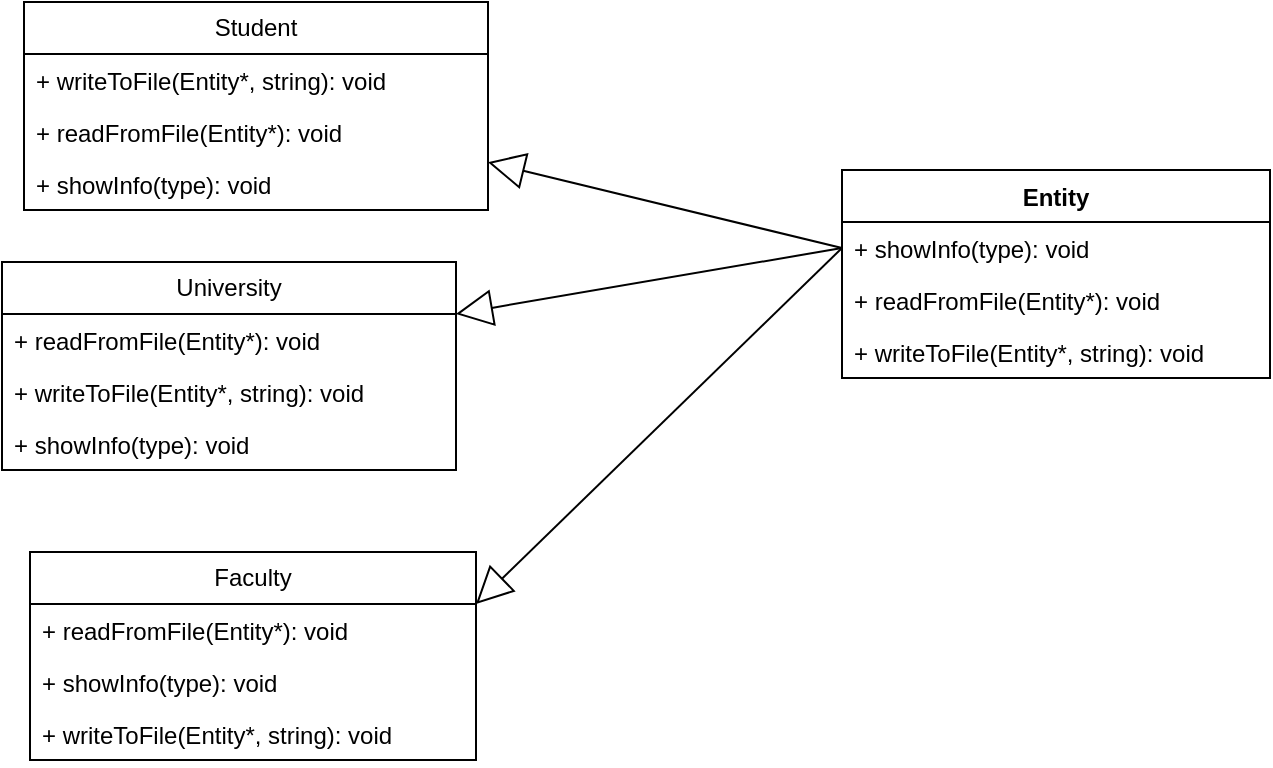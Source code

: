 <mxfile version="22.1.2" type="device">
  <diagram name="Page-1" id="WdF0uvdHSBn9TYJLdAh2">
    <mxGraphModel dx="756" dy="547" grid="0" gridSize="10" guides="1" tooltips="1" connect="1" arrows="1" fold="1" page="0" pageScale="1" pageWidth="827" pageHeight="1169" math="0" shadow="0">
      <root>
        <mxCell id="0" />
        <mxCell id="1" parent="0" />
        <mxCell id="eR4DkDl0TJ4s3Xxl-Lin-5" value="Entity" style="swimlane;fontStyle=1;align=center;verticalAlign=top;childLayout=stackLayout;horizontal=1;startSize=26;horizontalStack=0;resizeParent=1;resizeParentMax=0;resizeLast=0;collapsible=1;marginBottom=0;whiteSpace=wrap;html=1;" parent="1" vertex="1">
          <mxGeometry x="664" y="249" width="214" height="104" as="geometry" />
        </mxCell>
        <mxCell id="eR4DkDl0TJ4s3Xxl-Lin-8" value="+ showInfo(type): void" style="text;strokeColor=none;fillColor=none;align=left;verticalAlign=top;spacingLeft=4;spacingRight=4;overflow=hidden;rotatable=0;points=[[0,0.5],[1,0.5]];portConstraint=eastwest;whiteSpace=wrap;html=1;" parent="eR4DkDl0TJ4s3Xxl-Lin-5" vertex="1">
          <mxGeometry y="26" width="214" height="26" as="geometry" />
        </mxCell>
        <mxCell id="ukJ-wQabiHZeJAOtzUAp-1" value="+ readFromFile(Entity*): void" style="text;strokeColor=none;fillColor=none;align=left;verticalAlign=top;spacingLeft=4;spacingRight=4;overflow=hidden;rotatable=0;points=[[0,0.5],[1,0.5]];portConstraint=eastwest;whiteSpace=wrap;html=1;" vertex="1" parent="eR4DkDl0TJ4s3Xxl-Lin-5">
          <mxGeometry y="52" width="214" height="26" as="geometry" />
        </mxCell>
        <mxCell id="ukJ-wQabiHZeJAOtzUAp-2" value="+ writeToFile(Entity*, string): void" style="text;strokeColor=none;fillColor=none;align=left;verticalAlign=top;spacingLeft=4;spacingRight=4;overflow=hidden;rotatable=0;points=[[0,0.5],[1,0.5]];portConstraint=eastwest;whiteSpace=wrap;html=1;" vertex="1" parent="eR4DkDl0TJ4s3Xxl-Lin-5">
          <mxGeometry y="78" width="214" height="26" as="geometry" />
        </mxCell>
        <mxCell id="eR4DkDl0TJ4s3Xxl-Lin-9" value="Student" style="swimlane;fontStyle=0;childLayout=stackLayout;horizontal=1;startSize=26;fillColor=none;horizontalStack=0;resizeParent=1;resizeParentMax=0;resizeLast=0;collapsible=1;marginBottom=0;whiteSpace=wrap;html=1;" parent="1" vertex="1">
          <mxGeometry x="255" y="165" width="232" height="104" as="geometry" />
        </mxCell>
        <mxCell id="ukJ-wQabiHZeJAOtzUAp-4" value="+ writeToFile(Entity*, string): void" style="text;strokeColor=none;fillColor=none;align=left;verticalAlign=top;spacingLeft=4;spacingRight=4;overflow=hidden;rotatable=0;points=[[0,0.5],[1,0.5]];portConstraint=eastwest;whiteSpace=wrap;html=1;" vertex="1" parent="eR4DkDl0TJ4s3Xxl-Lin-9">
          <mxGeometry y="26" width="232" height="26" as="geometry" />
        </mxCell>
        <mxCell id="ukJ-wQabiHZeJAOtzUAp-3" value="+ readFromFile(Entity*): void" style="text;strokeColor=none;fillColor=none;align=left;verticalAlign=top;spacingLeft=4;spacingRight=4;overflow=hidden;rotatable=0;points=[[0,0.5],[1,0.5]];portConstraint=eastwest;whiteSpace=wrap;html=1;" vertex="1" parent="eR4DkDl0TJ4s3Xxl-Lin-9">
          <mxGeometry y="52" width="232" height="26" as="geometry" />
        </mxCell>
        <mxCell id="eR4DkDl0TJ4s3Xxl-Lin-10" value="+ showInfo(type): void" style="text;strokeColor=none;fillColor=none;align=left;verticalAlign=top;spacingLeft=4;spacingRight=4;overflow=hidden;rotatable=0;points=[[0,0.5],[1,0.5]];portConstraint=eastwest;whiteSpace=wrap;html=1;" parent="eR4DkDl0TJ4s3Xxl-Lin-9" vertex="1">
          <mxGeometry y="78" width="232" height="26" as="geometry" />
        </mxCell>
        <mxCell id="eR4DkDl0TJ4s3Xxl-Lin-13" value="" style="endArrow=block;endSize=16;endFill=0;html=1;rounded=0;exitX=0;exitY=0.5;exitDx=0;exitDy=0;" parent="1" source="eR4DkDl0TJ4s3Xxl-Lin-8" target="eR4DkDl0TJ4s3Xxl-Lin-9" edge="1">
          <mxGeometry width="160" relative="1" as="geometry">
            <mxPoint x="510" y="316" as="sourcePoint" />
            <mxPoint x="539" y="271" as="targetPoint" />
          </mxGeometry>
        </mxCell>
        <mxCell id="eR4DkDl0TJ4s3Xxl-Lin-14" value="University" style="swimlane;fontStyle=0;childLayout=stackLayout;horizontal=1;startSize=26;fillColor=none;horizontalStack=0;resizeParent=1;resizeParentMax=0;resizeLast=0;collapsible=1;marginBottom=0;whiteSpace=wrap;html=1;" parent="1" vertex="1">
          <mxGeometry x="244" y="295" width="227" height="104" as="geometry" />
        </mxCell>
        <mxCell id="ukJ-wQabiHZeJAOtzUAp-5" value="+ readFromFile(Entity*): void" style="text;strokeColor=none;fillColor=none;align=left;verticalAlign=top;spacingLeft=4;spacingRight=4;overflow=hidden;rotatable=0;points=[[0,0.5],[1,0.5]];portConstraint=eastwest;whiteSpace=wrap;html=1;" vertex="1" parent="eR4DkDl0TJ4s3Xxl-Lin-14">
          <mxGeometry y="26" width="227" height="26" as="geometry" />
        </mxCell>
        <mxCell id="ukJ-wQabiHZeJAOtzUAp-6" value="+ writeToFile(Entity*, string): void" style="text;strokeColor=none;fillColor=none;align=left;verticalAlign=top;spacingLeft=4;spacingRight=4;overflow=hidden;rotatable=0;points=[[0,0.5],[1,0.5]];portConstraint=eastwest;whiteSpace=wrap;html=1;" vertex="1" parent="eR4DkDl0TJ4s3Xxl-Lin-14">
          <mxGeometry y="52" width="227" height="26" as="geometry" />
        </mxCell>
        <mxCell id="eR4DkDl0TJ4s3Xxl-Lin-15" value="+ showInfo(type): void" style="text;strokeColor=none;fillColor=none;align=left;verticalAlign=top;spacingLeft=4;spacingRight=4;overflow=hidden;rotatable=0;points=[[0,0.5],[1,0.5]];portConstraint=eastwest;whiteSpace=wrap;html=1;" parent="eR4DkDl0TJ4s3Xxl-Lin-14" vertex="1">
          <mxGeometry y="78" width="227" height="26" as="geometry" />
        </mxCell>
        <mxCell id="eR4DkDl0TJ4s3Xxl-Lin-18" value="" style="endArrow=block;endSize=16;endFill=0;html=1;rounded=0;exitX=0;exitY=0.5;exitDx=0;exitDy=0;entryX=1;entryY=0.25;entryDx=0;entryDy=0;" parent="1" source="eR4DkDl0TJ4s3Xxl-Lin-8" target="eR4DkDl0TJ4s3Xxl-Lin-14" edge="1">
          <mxGeometry width="160" relative="1" as="geometry">
            <mxPoint x="597" y="252" as="sourcePoint" />
            <mxPoint x="476" y="260" as="targetPoint" />
          </mxGeometry>
        </mxCell>
        <mxCell id="eR4DkDl0TJ4s3Xxl-Lin-19" value="Faculty" style="swimlane;fontStyle=0;childLayout=stackLayout;horizontal=1;startSize=26;fillColor=none;horizontalStack=0;resizeParent=1;resizeParentMax=0;resizeLast=0;collapsible=1;marginBottom=0;whiteSpace=wrap;html=1;" parent="1" vertex="1">
          <mxGeometry x="258" y="440" width="223" height="104" as="geometry" />
        </mxCell>
        <mxCell id="ukJ-wQabiHZeJAOtzUAp-7" value="+ readFromFile(Entity*): void" style="text;strokeColor=none;fillColor=none;align=left;verticalAlign=top;spacingLeft=4;spacingRight=4;overflow=hidden;rotatable=0;points=[[0,0.5],[1,0.5]];portConstraint=eastwest;whiteSpace=wrap;html=1;" vertex="1" parent="eR4DkDl0TJ4s3Xxl-Lin-19">
          <mxGeometry y="26" width="223" height="26" as="geometry" />
        </mxCell>
        <mxCell id="eR4DkDl0TJ4s3Xxl-Lin-20" value="+ showInfo(type): void" style="text;strokeColor=none;fillColor=none;align=left;verticalAlign=top;spacingLeft=4;spacingRight=4;overflow=hidden;rotatable=0;points=[[0,0.5],[1,0.5]];portConstraint=eastwest;whiteSpace=wrap;html=1;" parent="eR4DkDl0TJ4s3Xxl-Lin-19" vertex="1">
          <mxGeometry y="52" width="223" height="26" as="geometry" />
        </mxCell>
        <mxCell id="ukJ-wQabiHZeJAOtzUAp-8" value="+ writeToFile(Entity*, string): void" style="text;strokeColor=none;fillColor=none;align=left;verticalAlign=top;spacingLeft=4;spacingRight=4;overflow=hidden;rotatable=0;points=[[0,0.5],[1,0.5]];portConstraint=eastwest;whiteSpace=wrap;html=1;" vertex="1" parent="eR4DkDl0TJ4s3Xxl-Lin-19">
          <mxGeometry y="78" width="223" height="26" as="geometry" />
        </mxCell>
        <mxCell id="eR4DkDl0TJ4s3Xxl-Lin-21" value="" style="endArrow=block;endSize=16;endFill=0;html=1;rounded=0;exitX=0;exitY=0.5;exitDx=0;exitDy=0;entryX=1;entryY=0.25;entryDx=0;entryDy=0;" parent="1" source="eR4DkDl0TJ4s3Xxl-Lin-8" target="eR4DkDl0TJ4s3Xxl-Lin-19" edge="1">
          <mxGeometry width="160" relative="1" as="geometry">
            <mxPoint x="597" y="286" as="sourcePoint" />
            <mxPoint x="476" y="323" as="targetPoint" />
          </mxGeometry>
        </mxCell>
      </root>
    </mxGraphModel>
  </diagram>
</mxfile>
